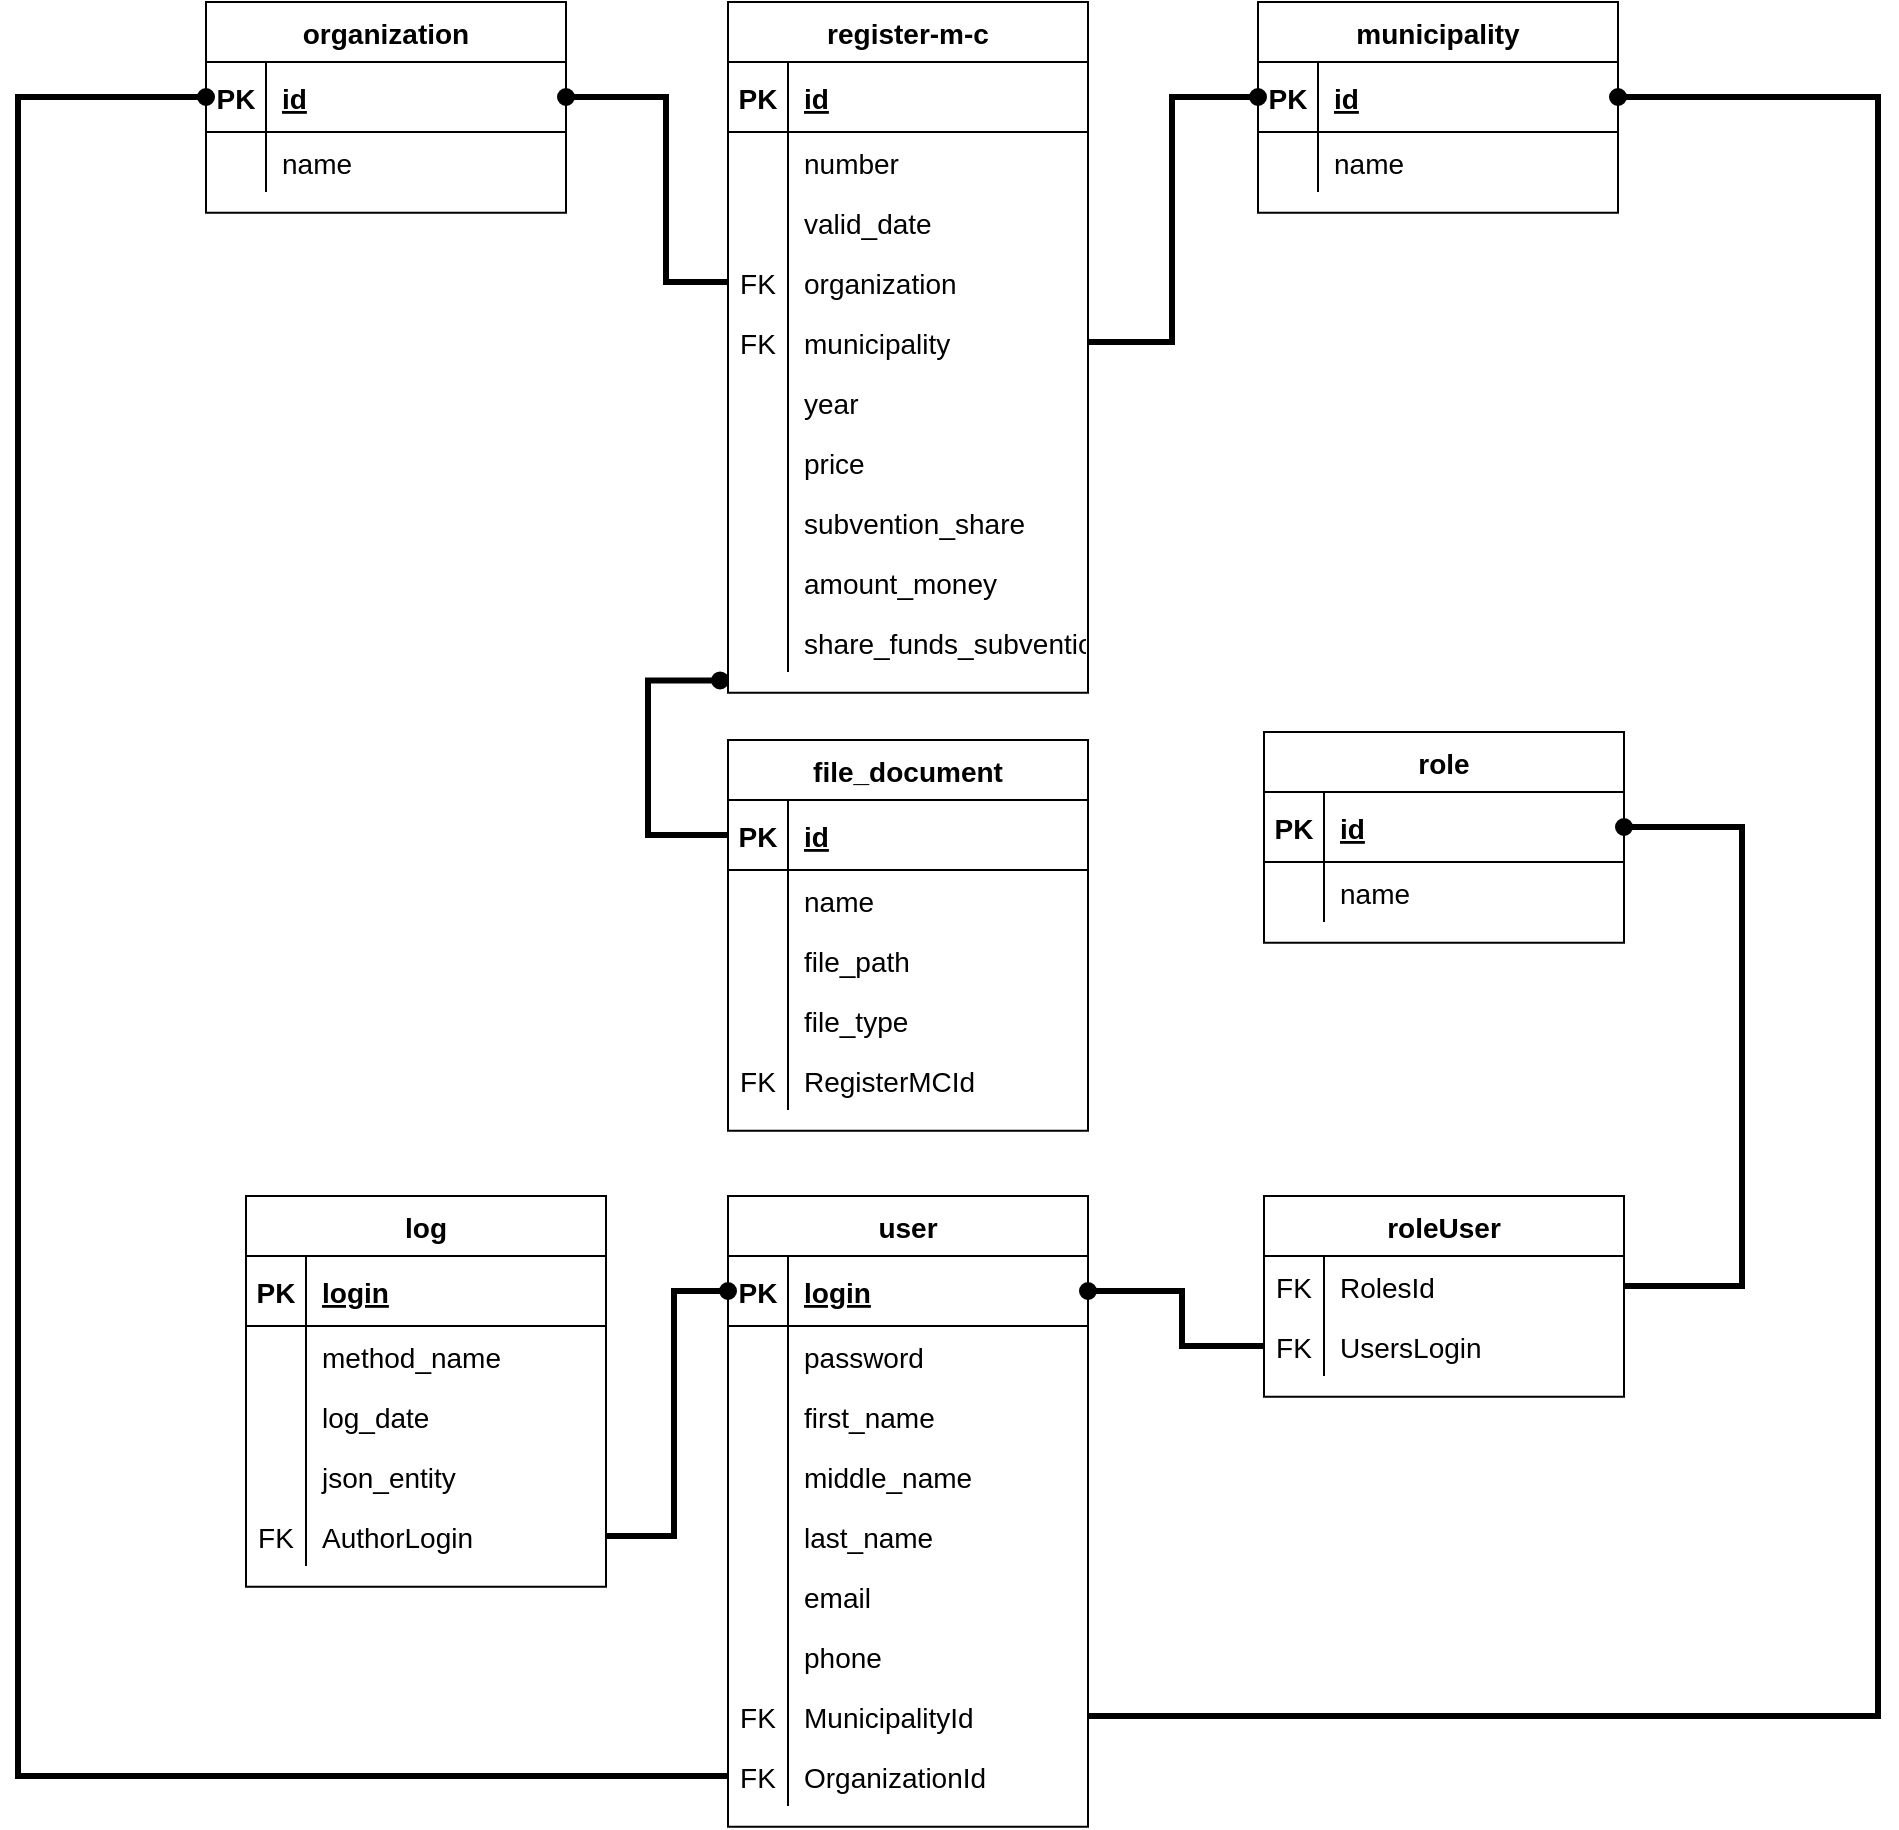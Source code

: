 <mxfile version="20.4.1" type="device"><diagram id="sGzg76JSfFEUMgkyLXiz" name="Страница 1"><mxGraphModel dx="1678" dy="571" grid="0" gridSize="10" guides="1" tooltips="1" connect="1" arrows="1" fold="1" page="0" pageScale="1" pageWidth="827" pageHeight="1169" math="0" shadow="0"><root><mxCell id="0"/><mxCell id="1" parent="0"/><mxCell id="D250lCxzH1C9dzM5JE3L-58" value="register-m-c" style="shape=table;startSize=30;container=1;collapsible=1;childLayout=tableLayout;fixedRows=1;rowLines=0;fontStyle=1;align=center;resizeLast=1;fontSize=14;strokeWidth=1;" vertex="1" parent="1"><mxGeometry x="218" y="75" width="180" height="345.35" as="geometry"/></mxCell><mxCell id="D250lCxzH1C9dzM5JE3L-59" value="" style="shape=partialRectangle;collapsible=0;dropTarget=0;pointerEvents=0;fillColor=none;top=0;left=0;bottom=1;right=0;points=[[0,0.5],[1,0.5]];portConstraint=eastwest;fontSize=14;strokeWidth=1;" vertex="1" parent="D250lCxzH1C9dzM5JE3L-58"><mxGeometry y="30" width="180" height="35" as="geometry"/></mxCell><mxCell id="D250lCxzH1C9dzM5JE3L-60" value="PK" style="shape=partialRectangle;connectable=0;fillColor=none;top=0;left=0;bottom=0;right=0;fontStyle=1;overflow=hidden;fontSize=14;strokeWidth=1;" vertex="1" parent="D250lCxzH1C9dzM5JE3L-59"><mxGeometry width="30" height="35" as="geometry"><mxRectangle width="30" height="35" as="alternateBounds"/></mxGeometry></mxCell><mxCell id="D250lCxzH1C9dzM5JE3L-61" value="id" style="shape=partialRectangle;connectable=0;fillColor=none;top=0;left=0;bottom=0;right=0;align=left;spacingLeft=6;fontStyle=5;overflow=hidden;fontSize=14;strokeWidth=1;" vertex="1" parent="D250lCxzH1C9dzM5JE3L-59"><mxGeometry x="30" width="150" height="35" as="geometry"><mxRectangle width="150" height="35" as="alternateBounds"/></mxGeometry></mxCell><mxCell id="D250lCxzH1C9dzM5JE3L-62" value="" style="shape=partialRectangle;collapsible=0;dropTarget=0;pointerEvents=0;fillColor=none;top=0;left=0;bottom=0;right=0;points=[[0,0.5],[1,0.5]];portConstraint=eastwest;fontSize=14;strokeWidth=1;" vertex="1" parent="D250lCxzH1C9dzM5JE3L-58"><mxGeometry y="65" width="180" height="30" as="geometry"/></mxCell><mxCell id="D250lCxzH1C9dzM5JE3L-63" value="" style="shape=partialRectangle;connectable=0;fillColor=none;top=0;left=0;bottom=0;right=0;editable=1;overflow=hidden;fontSize=14;strokeWidth=1;" vertex="1" parent="D250lCxzH1C9dzM5JE3L-62"><mxGeometry width="30" height="30" as="geometry"><mxRectangle width="30" height="30" as="alternateBounds"/></mxGeometry></mxCell><mxCell id="D250lCxzH1C9dzM5JE3L-64" value="number" style="shape=partialRectangle;connectable=0;fillColor=none;top=0;left=0;bottom=0;right=0;align=left;spacingLeft=6;overflow=hidden;fontSize=14;strokeWidth=1;" vertex="1" parent="D250lCxzH1C9dzM5JE3L-62"><mxGeometry x="30" width="150" height="30" as="geometry"><mxRectangle width="150" height="30" as="alternateBounds"/></mxGeometry></mxCell><mxCell id="D250lCxzH1C9dzM5JE3L-65" value="" style="shape=partialRectangle;collapsible=0;dropTarget=0;pointerEvents=0;fillColor=none;top=0;left=0;bottom=0;right=0;points=[[0,0.5],[1,0.5]];portConstraint=eastwest;fontSize=14;strokeWidth=1;" vertex="1" parent="D250lCxzH1C9dzM5JE3L-58"><mxGeometry y="95" width="180" height="30" as="geometry"/></mxCell><mxCell id="D250lCxzH1C9dzM5JE3L-66" value="" style="shape=partialRectangle;connectable=0;fillColor=none;top=0;left=0;bottom=0;right=0;editable=1;overflow=hidden;fontSize=14;strokeWidth=1;" vertex="1" parent="D250lCxzH1C9dzM5JE3L-65"><mxGeometry width="30" height="30" as="geometry"><mxRectangle width="30" height="30" as="alternateBounds"/></mxGeometry></mxCell><mxCell id="D250lCxzH1C9dzM5JE3L-67" value="valid_date" style="shape=partialRectangle;connectable=0;fillColor=none;top=0;left=0;bottom=0;right=0;align=left;spacingLeft=6;overflow=hidden;fontSize=14;strokeWidth=1;" vertex="1" parent="D250lCxzH1C9dzM5JE3L-65"><mxGeometry x="30" width="150" height="30" as="geometry"><mxRectangle width="150" height="30" as="alternateBounds"/></mxGeometry></mxCell><mxCell id="D250lCxzH1C9dzM5JE3L-68" value="" style="shape=partialRectangle;collapsible=0;dropTarget=0;pointerEvents=0;fillColor=none;top=0;left=0;bottom=0;right=0;points=[[0,0.5],[1,0.5]];portConstraint=eastwest;fontSize=14;strokeWidth=1;" vertex="1" parent="D250lCxzH1C9dzM5JE3L-58"><mxGeometry y="125" width="180" height="30" as="geometry"/></mxCell><mxCell id="D250lCxzH1C9dzM5JE3L-69" value="FK" style="shape=partialRectangle;connectable=0;fillColor=none;top=0;left=0;bottom=0;right=0;editable=1;overflow=hidden;fontSize=14;strokeWidth=1;" vertex="1" parent="D250lCxzH1C9dzM5JE3L-68"><mxGeometry width="30" height="30" as="geometry"><mxRectangle width="30" height="30" as="alternateBounds"/></mxGeometry></mxCell><mxCell id="D250lCxzH1C9dzM5JE3L-70" value="organization" style="shape=partialRectangle;connectable=0;fillColor=none;top=0;left=0;bottom=0;right=0;align=left;spacingLeft=6;overflow=hidden;fontSize=14;strokeWidth=1;" vertex="1" parent="D250lCxzH1C9dzM5JE3L-68"><mxGeometry x="30" width="150" height="30" as="geometry"><mxRectangle width="150" height="30" as="alternateBounds"/></mxGeometry></mxCell><mxCell id="D250lCxzH1C9dzM5JE3L-89" value="" style="shape=tableRow;horizontal=0;startSize=0;swimlaneHead=0;swimlaneBody=0;fillColor=none;collapsible=0;dropTarget=0;points=[[0,0.5],[1,0.5]];portConstraint=eastwest;top=0;left=0;right=0;bottom=0;fontSize=14;" vertex="1" parent="D250lCxzH1C9dzM5JE3L-58"><mxGeometry y="155" width="180" height="30" as="geometry"/></mxCell><mxCell id="D250lCxzH1C9dzM5JE3L-90" value="FK" style="shape=partialRectangle;connectable=0;fillColor=none;top=0;left=0;bottom=0;right=0;fontStyle=0;overflow=hidden;fontSize=14;" vertex="1" parent="D250lCxzH1C9dzM5JE3L-89"><mxGeometry width="30" height="30" as="geometry"><mxRectangle width="30" height="30" as="alternateBounds"/></mxGeometry></mxCell><mxCell id="D250lCxzH1C9dzM5JE3L-91" value="municipality" style="shape=partialRectangle;connectable=0;fillColor=none;top=0;left=0;bottom=0;right=0;align=left;spacingLeft=6;fontStyle=0;overflow=hidden;fontSize=14;" vertex="1" parent="D250lCxzH1C9dzM5JE3L-89"><mxGeometry x="30" width="150" height="30" as="geometry"><mxRectangle width="150" height="30" as="alternateBounds"/></mxGeometry></mxCell><mxCell id="D250lCxzH1C9dzM5JE3L-86" value="" style="shape=tableRow;horizontal=0;startSize=0;swimlaneHead=0;swimlaneBody=0;fillColor=none;collapsible=0;dropTarget=0;points=[[0,0.5],[1,0.5]];portConstraint=eastwest;top=0;left=0;right=0;bottom=0;fontSize=14;" vertex="1" parent="D250lCxzH1C9dzM5JE3L-58"><mxGeometry y="185" width="180" height="30" as="geometry"/></mxCell><mxCell id="D250lCxzH1C9dzM5JE3L-87" value="" style="shape=partialRectangle;connectable=0;fillColor=none;top=0;left=0;bottom=0;right=0;editable=1;overflow=hidden;fontSize=14;" vertex="1" parent="D250lCxzH1C9dzM5JE3L-86"><mxGeometry width="30" height="30" as="geometry"><mxRectangle width="30" height="30" as="alternateBounds"/></mxGeometry></mxCell><mxCell id="D250lCxzH1C9dzM5JE3L-88" value="year" style="shape=partialRectangle;connectable=0;fillColor=none;top=0;left=0;bottom=0;right=0;align=left;spacingLeft=6;overflow=hidden;fontSize=14;" vertex="1" parent="D250lCxzH1C9dzM5JE3L-86"><mxGeometry x="30" width="150" height="30" as="geometry"><mxRectangle width="150" height="30" as="alternateBounds"/></mxGeometry></mxCell><mxCell id="D250lCxzH1C9dzM5JE3L-92" value="" style="shape=tableRow;horizontal=0;startSize=0;swimlaneHead=0;swimlaneBody=0;fillColor=none;collapsible=0;dropTarget=0;points=[[0,0.5],[1,0.5]];portConstraint=eastwest;top=0;left=0;right=0;bottom=0;fontSize=14;" vertex="1" parent="D250lCxzH1C9dzM5JE3L-58"><mxGeometry y="215" width="180" height="30" as="geometry"/></mxCell><mxCell id="D250lCxzH1C9dzM5JE3L-93" value="" style="shape=partialRectangle;connectable=0;fillColor=none;top=0;left=0;bottom=0;right=0;editable=1;overflow=hidden;fontSize=14;" vertex="1" parent="D250lCxzH1C9dzM5JE3L-92"><mxGeometry width="30" height="30" as="geometry"><mxRectangle width="30" height="30" as="alternateBounds"/></mxGeometry></mxCell><mxCell id="D250lCxzH1C9dzM5JE3L-94" value="price" style="shape=partialRectangle;connectable=0;fillColor=none;top=0;left=0;bottom=0;right=0;align=left;spacingLeft=6;overflow=hidden;fontSize=14;" vertex="1" parent="D250lCxzH1C9dzM5JE3L-92"><mxGeometry x="30" width="150" height="30" as="geometry"><mxRectangle width="150" height="30" as="alternateBounds"/></mxGeometry></mxCell><mxCell id="D250lCxzH1C9dzM5JE3L-96" value="" style="shape=tableRow;horizontal=0;startSize=0;swimlaneHead=0;swimlaneBody=0;fillColor=none;collapsible=0;dropTarget=0;points=[[0,0.5],[1,0.5]];portConstraint=eastwest;top=0;left=0;right=0;bottom=0;fontSize=14;" vertex="1" parent="D250lCxzH1C9dzM5JE3L-58"><mxGeometry y="245" width="180" height="30" as="geometry"/></mxCell><mxCell id="D250lCxzH1C9dzM5JE3L-97" value="" style="shape=partialRectangle;connectable=0;fillColor=none;top=0;left=0;bottom=0;right=0;editable=1;overflow=hidden;fontSize=14;" vertex="1" parent="D250lCxzH1C9dzM5JE3L-96"><mxGeometry width="30" height="30" as="geometry"><mxRectangle width="30" height="30" as="alternateBounds"/></mxGeometry></mxCell><mxCell id="D250lCxzH1C9dzM5JE3L-98" value="subvention_share" style="shape=partialRectangle;connectable=0;fillColor=none;top=0;left=0;bottom=0;right=0;align=left;spacingLeft=6;overflow=hidden;fontSize=14;" vertex="1" parent="D250lCxzH1C9dzM5JE3L-96"><mxGeometry x="30" width="150" height="30" as="geometry"><mxRectangle width="150" height="30" as="alternateBounds"/></mxGeometry></mxCell><mxCell id="D250lCxzH1C9dzM5JE3L-99" value="" style="shape=tableRow;horizontal=0;startSize=0;swimlaneHead=0;swimlaneBody=0;fillColor=none;collapsible=0;dropTarget=0;points=[[0,0.5],[1,0.5]];portConstraint=eastwest;top=0;left=0;right=0;bottom=0;fontSize=14;" vertex="1" parent="D250lCxzH1C9dzM5JE3L-58"><mxGeometry y="275" width="180" height="30" as="geometry"/></mxCell><mxCell id="D250lCxzH1C9dzM5JE3L-100" value="" style="shape=partialRectangle;connectable=0;fillColor=none;top=0;left=0;bottom=0;right=0;editable=1;overflow=hidden;fontSize=14;" vertex="1" parent="D250lCxzH1C9dzM5JE3L-99"><mxGeometry width="30" height="30" as="geometry"><mxRectangle width="30" height="30" as="alternateBounds"/></mxGeometry></mxCell><mxCell id="D250lCxzH1C9dzM5JE3L-101" value="amount_money" style="shape=partialRectangle;connectable=0;fillColor=none;top=0;left=0;bottom=0;right=0;align=left;spacingLeft=6;overflow=hidden;fontSize=14;" vertex="1" parent="D250lCxzH1C9dzM5JE3L-99"><mxGeometry x="30" width="150" height="30" as="geometry"><mxRectangle width="150" height="30" as="alternateBounds"/></mxGeometry></mxCell><mxCell id="D250lCxzH1C9dzM5JE3L-102" value="" style="shape=tableRow;horizontal=0;startSize=0;swimlaneHead=0;swimlaneBody=0;fillColor=none;collapsible=0;dropTarget=0;points=[[0,0.5],[1,0.5]];portConstraint=eastwest;top=0;left=0;right=0;bottom=0;fontSize=14;" vertex="1" parent="D250lCxzH1C9dzM5JE3L-58"><mxGeometry y="305" width="180" height="30" as="geometry"/></mxCell><mxCell id="D250lCxzH1C9dzM5JE3L-103" value="" style="shape=partialRectangle;connectable=0;fillColor=none;top=0;left=0;bottom=0;right=0;editable=1;overflow=hidden;fontSize=14;" vertex="1" parent="D250lCxzH1C9dzM5JE3L-102"><mxGeometry width="30" height="30" as="geometry"><mxRectangle width="30" height="30" as="alternateBounds"/></mxGeometry></mxCell><mxCell id="D250lCxzH1C9dzM5JE3L-104" value="share_funds_subvention" style="shape=partialRectangle;connectable=0;fillColor=none;top=0;left=0;bottom=0;right=0;align=left;spacingLeft=6;overflow=hidden;fontSize=14;" vertex="1" parent="D250lCxzH1C9dzM5JE3L-102"><mxGeometry x="30" width="150" height="30" as="geometry"><mxRectangle width="150" height="30" as="alternateBounds"/></mxGeometry></mxCell><mxCell id="D250lCxzH1C9dzM5JE3L-105" value="municipality" style="shape=table;startSize=30;container=1;collapsible=1;childLayout=tableLayout;fixedRows=1;rowLines=0;fontStyle=1;align=center;resizeLast=1;fontSize=14;strokeWidth=1;" vertex="1" parent="1"><mxGeometry x="483" y="75" width="180" height="105.35" as="geometry"/></mxCell><mxCell id="D250lCxzH1C9dzM5JE3L-106" value="" style="shape=partialRectangle;collapsible=0;dropTarget=0;pointerEvents=0;fillColor=none;top=0;left=0;bottom=1;right=0;points=[[0,0.5],[1,0.5]];portConstraint=eastwest;fontSize=14;strokeWidth=1;" vertex="1" parent="D250lCxzH1C9dzM5JE3L-105"><mxGeometry y="30" width="180" height="35" as="geometry"/></mxCell><mxCell id="D250lCxzH1C9dzM5JE3L-107" value="PK" style="shape=partialRectangle;connectable=0;fillColor=none;top=0;left=0;bottom=0;right=0;fontStyle=1;overflow=hidden;fontSize=14;strokeWidth=1;" vertex="1" parent="D250lCxzH1C9dzM5JE3L-106"><mxGeometry width="30" height="35" as="geometry"><mxRectangle width="30" height="35" as="alternateBounds"/></mxGeometry></mxCell><mxCell id="D250lCxzH1C9dzM5JE3L-108" value="id" style="shape=partialRectangle;connectable=0;fillColor=none;top=0;left=0;bottom=0;right=0;align=left;spacingLeft=6;fontStyle=5;overflow=hidden;fontSize=14;strokeWidth=1;" vertex="1" parent="D250lCxzH1C9dzM5JE3L-106"><mxGeometry x="30" width="150" height="35" as="geometry"><mxRectangle width="150" height="35" as="alternateBounds"/></mxGeometry></mxCell><mxCell id="D250lCxzH1C9dzM5JE3L-109" value="" style="shape=partialRectangle;collapsible=0;dropTarget=0;pointerEvents=0;fillColor=none;top=0;left=0;bottom=0;right=0;points=[[0,0.5],[1,0.5]];portConstraint=eastwest;fontSize=14;strokeWidth=1;" vertex="1" parent="D250lCxzH1C9dzM5JE3L-105"><mxGeometry y="65" width="180" height="30" as="geometry"/></mxCell><mxCell id="D250lCxzH1C9dzM5JE3L-110" value="" style="shape=partialRectangle;connectable=0;fillColor=none;top=0;left=0;bottom=0;right=0;editable=1;overflow=hidden;fontSize=14;strokeWidth=1;" vertex="1" parent="D250lCxzH1C9dzM5JE3L-109"><mxGeometry width="30" height="30" as="geometry"><mxRectangle width="30" height="30" as="alternateBounds"/></mxGeometry></mxCell><mxCell id="D250lCxzH1C9dzM5JE3L-111" value="name" style="shape=partialRectangle;connectable=0;fillColor=none;top=0;left=0;bottom=0;right=0;align=left;spacingLeft=6;overflow=hidden;fontSize=14;strokeWidth=1;" vertex="1" parent="D250lCxzH1C9dzM5JE3L-109"><mxGeometry x="30" width="150" height="30" as="geometry"><mxRectangle width="150" height="30" as="alternateBounds"/></mxGeometry></mxCell><mxCell id="D250lCxzH1C9dzM5JE3L-136" value="organization" style="shape=table;startSize=30;container=1;collapsible=1;childLayout=tableLayout;fixedRows=1;rowLines=0;fontStyle=1;align=center;resizeLast=1;fontSize=14;strokeWidth=1;" vertex="1" parent="1"><mxGeometry x="-43" y="75" width="180" height="105.35" as="geometry"/></mxCell><mxCell id="D250lCxzH1C9dzM5JE3L-137" value="" style="shape=partialRectangle;collapsible=0;dropTarget=0;pointerEvents=0;fillColor=none;top=0;left=0;bottom=1;right=0;points=[[0,0.5],[1,0.5]];portConstraint=eastwest;fontSize=14;strokeWidth=1;" vertex="1" parent="D250lCxzH1C9dzM5JE3L-136"><mxGeometry y="30" width="180" height="35" as="geometry"/></mxCell><mxCell id="D250lCxzH1C9dzM5JE3L-138" value="PK" style="shape=partialRectangle;connectable=0;fillColor=none;top=0;left=0;bottom=0;right=0;fontStyle=1;overflow=hidden;fontSize=14;strokeWidth=1;" vertex="1" parent="D250lCxzH1C9dzM5JE3L-137"><mxGeometry width="30" height="35" as="geometry"><mxRectangle width="30" height="35" as="alternateBounds"/></mxGeometry></mxCell><mxCell id="D250lCxzH1C9dzM5JE3L-139" value="id" style="shape=partialRectangle;connectable=0;fillColor=none;top=0;left=0;bottom=0;right=0;align=left;spacingLeft=6;fontStyle=5;overflow=hidden;fontSize=14;strokeWidth=1;" vertex="1" parent="D250lCxzH1C9dzM5JE3L-137"><mxGeometry x="30" width="150" height="35" as="geometry"><mxRectangle width="150" height="35" as="alternateBounds"/></mxGeometry></mxCell><mxCell id="D250lCxzH1C9dzM5JE3L-140" value="" style="shape=partialRectangle;collapsible=0;dropTarget=0;pointerEvents=0;fillColor=none;top=0;left=0;bottom=0;right=0;points=[[0,0.5],[1,0.5]];portConstraint=eastwest;fontSize=14;strokeWidth=1;" vertex="1" parent="D250lCxzH1C9dzM5JE3L-136"><mxGeometry y="65" width="180" height="30" as="geometry"/></mxCell><mxCell id="D250lCxzH1C9dzM5JE3L-141" value="" style="shape=partialRectangle;connectable=0;fillColor=none;top=0;left=0;bottom=0;right=0;editable=1;overflow=hidden;fontSize=14;strokeWidth=1;" vertex="1" parent="D250lCxzH1C9dzM5JE3L-140"><mxGeometry width="30" height="30" as="geometry"><mxRectangle width="30" height="30" as="alternateBounds"/></mxGeometry></mxCell><mxCell id="D250lCxzH1C9dzM5JE3L-142" value="name" style="shape=partialRectangle;connectable=0;fillColor=none;top=0;left=0;bottom=0;right=0;align=left;spacingLeft=6;overflow=hidden;fontSize=14;strokeWidth=1;" vertex="1" parent="D250lCxzH1C9dzM5JE3L-140"><mxGeometry x="30" width="150" height="30" as="geometry"><mxRectangle width="150" height="30" as="alternateBounds"/></mxGeometry></mxCell><mxCell id="D250lCxzH1C9dzM5JE3L-143" value="file_document" style="shape=table;startSize=30;container=1;collapsible=1;childLayout=tableLayout;fixedRows=1;rowLines=0;fontStyle=1;align=center;resizeLast=1;fontSize=14;strokeWidth=1;" vertex="1" parent="1"><mxGeometry x="218" y="444" width="180" height="195.35" as="geometry"/></mxCell><mxCell id="D250lCxzH1C9dzM5JE3L-144" value="" style="shape=partialRectangle;collapsible=0;dropTarget=0;pointerEvents=0;fillColor=none;top=0;left=0;bottom=1;right=0;points=[[0,0.5],[1,0.5]];portConstraint=eastwest;fontSize=14;strokeWidth=1;" vertex="1" parent="D250lCxzH1C9dzM5JE3L-143"><mxGeometry y="30" width="180" height="35" as="geometry"/></mxCell><mxCell id="D250lCxzH1C9dzM5JE3L-145" value="PK" style="shape=partialRectangle;connectable=0;fillColor=none;top=0;left=0;bottom=0;right=0;fontStyle=1;overflow=hidden;fontSize=14;strokeWidth=1;" vertex="1" parent="D250lCxzH1C9dzM5JE3L-144"><mxGeometry width="30" height="35" as="geometry"><mxRectangle width="30" height="35" as="alternateBounds"/></mxGeometry></mxCell><mxCell id="D250lCxzH1C9dzM5JE3L-146" value="id" style="shape=partialRectangle;connectable=0;fillColor=none;top=0;left=0;bottom=0;right=0;align=left;spacingLeft=6;fontStyle=5;overflow=hidden;fontSize=14;strokeWidth=1;" vertex="1" parent="D250lCxzH1C9dzM5JE3L-144"><mxGeometry x="30" width="150" height="35" as="geometry"><mxRectangle width="150" height="35" as="alternateBounds"/></mxGeometry></mxCell><mxCell id="D250lCxzH1C9dzM5JE3L-147" value="" style="shape=partialRectangle;collapsible=0;dropTarget=0;pointerEvents=0;fillColor=none;top=0;left=0;bottom=0;right=0;points=[[0,0.5],[1,0.5]];portConstraint=eastwest;fontSize=14;strokeWidth=1;" vertex="1" parent="D250lCxzH1C9dzM5JE3L-143"><mxGeometry y="65" width="180" height="30" as="geometry"/></mxCell><mxCell id="D250lCxzH1C9dzM5JE3L-148" value="" style="shape=partialRectangle;connectable=0;fillColor=none;top=0;left=0;bottom=0;right=0;editable=1;overflow=hidden;fontSize=14;strokeWidth=1;" vertex="1" parent="D250lCxzH1C9dzM5JE3L-147"><mxGeometry width="30" height="30" as="geometry"><mxRectangle width="30" height="30" as="alternateBounds"/></mxGeometry></mxCell><mxCell id="D250lCxzH1C9dzM5JE3L-149" value="name" style="shape=partialRectangle;connectable=0;fillColor=none;top=0;left=0;bottom=0;right=0;align=left;spacingLeft=6;overflow=hidden;fontSize=14;strokeWidth=1;" vertex="1" parent="D250lCxzH1C9dzM5JE3L-147"><mxGeometry x="30" width="150" height="30" as="geometry"><mxRectangle width="150" height="30" as="alternateBounds"/></mxGeometry></mxCell><mxCell id="D250lCxzH1C9dzM5JE3L-150" value="" style="shape=tableRow;horizontal=0;startSize=0;swimlaneHead=0;swimlaneBody=0;fillColor=none;collapsible=0;dropTarget=0;points=[[0,0.5],[1,0.5]];portConstraint=eastwest;top=0;left=0;right=0;bottom=0;fontSize=14;" vertex="1" parent="D250lCxzH1C9dzM5JE3L-143"><mxGeometry y="95" width="180" height="30" as="geometry"/></mxCell><mxCell id="D250lCxzH1C9dzM5JE3L-151" value="" style="shape=partialRectangle;connectable=0;fillColor=none;top=0;left=0;bottom=0;right=0;editable=1;overflow=hidden;fontSize=14;" vertex="1" parent="D250lCxzH1C9dzM5JE3L-150"><mxGeometry width="30" height="30" as="geometry"><mxRectangle width="30" height="30" as="alternateBounds"/></mxGeometry></mxCell><mxCell id="D250lCxzH1C9dzM5JE3L-152" value="file_path" style="shape=partialRectangle;connectable=0;fillColor=none;top=0;left=0;bottom=0;right=0;align=left;spacingLeft=6;overflow=hidden;fontSize=14;" vertex="1" parent="D250lCxzH1C9dzM5JE3L-150"><mxGeometry x="30" width="150" height="30" as="geometry"><mxRectangle width="150" height="30" as="alternateBounds"/></mxGeometry></mxCell><mxCell id="D250lCxzH1C9dzM5JE3L-153" value="" style="shape=tableRow;horizontal=0;startSize=0;swimlaneHead=0;swimlaneBody=0;fillColor=none;collapsible=0;dropTarget=0;points=[[0,0.5],[1,0.5]];portConstraint=eastwest;top=0;left=0;right=0;bottom=0;fontSize=14;" vertex="1" parent="D250lCxzH1C9dzM5JE3L-143"><mxGeometry y="125" width="180" height="30" as="geometry"/></mxCell><mxCell id="D250lCxzH1C9dzM5JE3L-154" value="" style="shape=partialRectangle;connectable=0;fillColor=none;top=0;left=0;bottom=0;right=0;editable=1;overflow=hidden;fontSize=14;" vertex="1" parent="D250lCxzH1C9dzM5JE3L-153"><mxGeometry width="30" height="30" as="geometry"><mxRectangle width="30" height="30" as="alternateBounds"/></mxGeometry></mxCell><mxCell id="D250lCxzH1C9dzM5JE3L-155" value="file_type" style="shape=partialRectangle;connectable=0;fillColor=none;top=0;left=0;bottom=0;right=0;align=left;spacingLeft=6;overflow=hidden;fontSize=14;" vertex="1" parent="D250lCxzH1C9dzM5JE3L-153"><mxGeometry x="30" width="150" height="30" as="geometry"><mxRectangle width="150" height="30" as="alternateBounds"/></mxGeometry></mxCell><mxCell id="D250lCxzH1C9dzM5JE3L-159" value="" style="shape=tableRow;horizontal=0;startSize=0;swimlaneHead=0;swimlaneBody=0;fillColor=none;collapsible=0;dropTarget=0;points=[[0,0.5],[1,0.5]];portConstraint=eastwest;top=0;left=0;right=0;bottom=0;fontSize=14;" vertex="1" parent="D250lCxzH1C9dzM5JE3L-143"><mxGeometry y="155" width="180" height="30" as="geometry"/></mxCell><mxCell id="D250lCxzH1C9dzM5JE3L-160" value="FK" style="shape=partialRectangle;connectable=0;fillColor=none;top=0;left=0;bottom=0;right=0;fontStyle=0;overflow=hidden;fontSize=14;" vertex="1" parent="D250lCxzH1C9dzM5JE3L-159"><mxGeometry width="30" height="30" as="geometry"><mxRectangle width="30" height="30" as="alternateBounds"/></mxGeometry></mxCell><mxCell id="D250lCxzH1C9dzM5JE3L-161" value="RegisterMCId" style="shape=partialRectangle;connectable=0;fillColor=none;top=0;left=0;bottom=0;right=0;align=left;spacingLeft=6;fontStyle=0;overflow=hidden;fontSize=14;" vertex="1" parent="D250lCxzH1C9dzM5JE3L-159"><mxGeometry x="30" width="150" height="30" as="geometry"><mxRectangle width="150" height="30" as="alternateBounds"/></mxGeometry></mxCell><mxCell id="D250lCxzH1C9dzM5JE3L-178" value="user" style="shape=table;startSize=30;container=1;collapsible=1;childLayout=tableLayout;fixedRows=1;rowLines=0;fontStyle=1;align=center;resizeLast=1;fontSize=14;strokeWidth=1;" vertex="1" parent="1"><mxGeometry x="218" y="672" width="180" height="315.35" as="geometry"/></mxCell><mxCell id="D250lCxzH1C9dzM5JE3L-179" value="" style="shape=partialRectangle;collapsible=0;dropTarget=0;pointerEvents=0;fillColor=none;top=0;left=0;bottom=1;right=0;points=[[0,0.5],[1,0.5]];portConstraint=eastwest;fontSize=14;strokeWidth=1;" vertex="1" parent="D250lCxzH1C9dzM5JE3L-178"><mxGeometry y="30" width="180" height="35" as="geometry"/></mxCell><mxCell id="D250lCxzH1C9dzM5JE3L-180" value="PK" style="shape=partialRectangle;connectable=0;fillColor=none;top=0;left=0;bottom=0;right=0;fontStyle=1;overflow=hidden;fontSize=14;strokeWidth=1;" vertex="1" parent="D250lCxzH1C9dzM5JE3L-179"><mxGeometry width="30" height="35" as="geometry"><mxRectangle width="30" height="35" as="alternateBounds"/></mxGeometry></mxCell><mxCell id="D250lCxzH1C9dzM5JE3L-181" value="login" style="shape=partialRectangle;connectable=0;fillColor=none;top=0;left=0;bottom=0;right=0;align=left;spacingLeft=6;fontStyle=5;overflow=hidden;fontSize=14;strokeWidth=1;" vertex="1" parent="D250lCxzH1C9dzM5JE3L-179"><mxGeometry x="30" width="150" height="35" as="geometry"><mxRectangle width="150" height="35" as="alternateBounds"/></mxGeometry></mxCell><mxCell id="D250lCxzH1C9dzM5JE3L-182" value="" style="shape=partialRectangle;collapsible=0;dropTarget=0;pointerEvents=0;fillColor=none;top=0;left=0;bottom=0;right=0;points=[[0,0.5],[1,0.5]];portConstraint=eastwest;fontSize=14;strokeWidth=1;" vertex="1" parent="D250lCxzH1C9dzM5JE3L-178"><mxGeometry y="65" width="180" height="30" as="geometry"/></mxCell><mxCell id="D250lCxzH1C9dzM5JE3L-183" value="" style="shape=partialRectangle;connectable=0;fillColor=none;top=0;left=0;bottom=0;right=0;editable=1;overflow=hidden;fontSize=14;strokeWidth=1;" vertex="1" parent="D250lCxzH1C9dzM5JE3L-182"><mxGeometry width="30" height="30" as="geometry"><mxRectangle width="30" height="30" as="alternateBounds"/></mxGeometry></mxCell><mxCell id="D250lCxzH1C9dzM5JE3L-184" value="password" style="shape=partialRectangle;connectable=0;fillColor=none;top=0;left=0;bottom=0;right=0;align=left;spacingLeft=6;overflow=hidden;fontSize=14;strokeWidth=1;" vertex="1" parent="D250lCxzH1C9dzM5JE3L-182"><mxGeometry x="30" width="150" height="30" as="geometry"><mxRectangle width="150" height="30" as="alternateBounds"/></mxGeometry></mxCell><mxCell id="D250lCxzH1C9dzM5JE3L-185" value="" style="shape=tableRow;horizontal=0;startSize=0;swimlaneHead=0;swimlaneBody=0;fillColor=none;collapsible=0;dropTarget=0;points=[[0,0.5],[1,0.5]];portConstraint=eastwest;top=0;left=0;right=0;bottom=0;fontSize=14;" vertex="1" parent="D250lCxzH1C9dzM5JE3L-178"><mxGeometry y="95" width="180" height="30" as="geometry"/></mxCell><mxCell id="D250lCxzH1C9dzM5JE3L-186" value="" style="shape=partialRectangle;connectable=0;fillColor=none;top=0;left=0;bottom=0;right=0;editable=1;overflow=hidden;fontSize=14;" vertex="1" parent="D250lCxzH1C9dzM5JE3L-185"><mxGeometry width="30" height="30" as="geometry"><mxRectangle width="30" height="30" as="alternateBounds"/></mxGeometry></mxCell><mxCell id="D250lCxzH1C9dzM5JE3L-187" value="first_name" style="shape=partialRectangle;connectable=0;fillColor=none;top=0;left=0;bottom=0;right=0;align=left;spacingLeft=6;overflow=hidden;fontSize=14;" vertex="1" parent="D250lCxzH1C9dzM5JE3L-185"><mxGeometry x="30" width="150" height="30" as="geometry"><mxRectangle width="150" height="30" as="alternateBounds"/></mxGeometry></mxCell><mxCell id="D250lCxzH1C9dzM5JE3L-188" value="" style="shape=tableRow;horizontal=0;startSize=0;swimlaneHead=0;swimlaneBody=0;fillColor=none;collapsible=0;dropTarget=0;points=[[0,0.5],[1,0.5]];portConstraint=eastwest;top=0;left=0;right=0;bottom=0;fontSize=14;" vertex="1" parent="D250lCxzH1C9dzM5JE3L-178"><mxGeometry y="125" width="180" height="30" as="geometry"/></mxCell><mxCell id="D250lCxzH1C9dzM5JE3L-189" value="" style="shape=partialRectangle;connectable=0;fillColor=none;top=0;left=0;bottom=0;right=0;editable=1;overflow=hidden;fontSize=14;" vertex="1" parent="D250lCxzH1C9dzM5JE3L-188"><mxGeometry width="30" height="30" as="geometry"><mxRectangle width="30" height="30" as="alternateBounds"/></mxGeometry></mxCell><mxCell id="D250lCxzH1C9dzM5JE3L-190" value="middle_name" style="shape=partialRectangle;connectable=0;fillColor=none;top=0;left=0;bottom=0;right=0;align=left;spacingLeft=6;overflow=hidden;fontSize=14;" vertex="1" parent="D250lCxzH1C9dzM5JE3L-188"><mxGeometry x="30" width="150" height="30" as="geometry"><mxRectangle width="150" height="30" as="alternateBounds"/></mxGeometry></mxCell><mxCell id="D250lCxzH1C9dzM5JE3L-194" value="" style="shape=tableRow;horizontal=0;startSize=0;swimlaneHead=0;swimlaneBody=0;fillColor=none;collapsible=0;dropTarget=0;points=[[0,0.5],[1,0.5]];portConstraint=eastwest;top=0;left=0;right=0;bottom=0;fontSize=14;" vertex="1" parent="D250lCxzH1C9dzM5JE3L-178"><mxGeometry y="155" width="180" height="30" as="geometry"/></mxCell><mxCell id="D250lCxzH1C9dzM5JE3L-195" value="" style="shape=partialRectangle;connectable=0;fillColor=none;top=0;left=0;bottom=0;right=0;editable=1;overflow=hidden;fontSize=14;" vertex="1" parent="D250lCxzH1C9dzM5JE3L-194"><mxGeometry width="30" height="30" as="geometry"><mxRectangle width="30" height="30" as="alternateBounds"/></mxGeometry></mxCell><mxCell id="D250lCxzH1C9dzM5JE3L-196" value="last_name" style="shape=partialRectangle;connectable=0;fillColor=none;top=0;left=0;bottom=0;right=0;align=left;spacingLeft=6;overflow=hidden;fontSize=14;" vertex="1" parent="D250lCxzH1C9dzM5JE3L-194"><mxGeometry x="30" width="150" height="30" as="geometry"><mxRectangle width="150" height="30" as="alternateBounds"/></mxGeometry></mxCell><mxCell id="D250lCxzH1C9dzM5JE3L-197" value="" style="shape=tableRow;horizontal=0;startSize=0;swimlaneHead=0;swimlaneBody=0;fillColor=none;collapsible=0;dropTarget=0;points=[[0,0.5],[1,0.5]];portConstraint=eastwest;top=0;left=0;right=0;bottom=0;fontSize=14;" vertex="1" parent="D250lCxzH1C9dzM5JE3L-178"><mxGeometry y="185" width="180" height="30" as="geometry"/></mxCell><mxCell id="D250lCxzH1C9dzM5JE3L-198" value="" style="shape=partialRectangle;connectable=0;fillColor=none;top=0;left=0;bottom=0;right=0;editable=1;overflow=hidden;fontSize=14;" vertex="1" parent="D250lCxzH1C9dzM5JE3L-197"><mxGeometry width="30" height="30" as="geometry"><mxRectangle width="30" height="30" as="alternateBounds"/></mxGeometry></mxCell><mxCell id="D250lCxzH1C9dzM5JE3L-199" value="email" style="shape=partialRectangle;connectable=0;fillColor=none;top=0;left=0;bottom=0;right=0;align=left;spacingLeft=6;overflow=hidden;fontSize=14;" vertex="1" parent="D250lCxzH1C9dzM5JE3L-197"><mxGeometry x="30" width="150" height="30" as="geometry"><mxRectangle width="150" height="30" as="alternateBounds"/></mxGeometry></mxCell><mxCell id="D250lCxzH1C9dzM5JE3L-200" value="" style="shape=tableRow;horizontal=0;startSize=0;swimlaneHead=0;swimlaneBody=0;fillColor=none;collapsible=0;dropTarget=0;points=[[0,0.5],[1,0.5]];portConstraint=eastwest;top=0;left=0;right=0;bottom=0;fontSize=14;" vertex="1" parent="D250lCxzH1C9dzM5JE3L-178"><mxGeometry y="215" width="180" height="30" as="geometry"/></mxCell><mxCell id="D250lCxzH1C9dzM5JE3L-201" value="" style="shape=partialRectangle;connectable=0;fillColor=none;top=0;left=0;bottom=0;right=0;editable=1;overflow=hidden;fontSize=14;" vertex="1" parent="D250lCxzH1C9dzM5JE3L-200"><mxGeometry width="30" height="30" as="geometry"><mxRectangle width="30" height="30" as="alternateBounds"/></mxGeometry></mxCell><mxCell id="D250lCxzH1C9dzM5JE3L-202" value="phone" style="shape=partialRectangle;connectable=0;fillColor=none;top=0;left=0;bottom=0;right=0;align=left;spacingLeft=6;overflow=hidden;fontSize=14;" vertex="1" parent="D250lCxzH1C9dzM5JE3L-200"><mxGeometry x="30" width="150" height="30" as="geometry"><mxRectangle width="150" height="30" as="alternateBounds"/></mxGeometry></mxCell><mxCell id="D250lCxzH1C9dzM5JE3L-191" value="" style="shape=tableRow;horizontal=0;startSize=0;swimlaneHead=0;swimlaneBody=0;fillColor=none;collapsible=0;dropTarget=0;points=[[0,0.5],[1,0.5]];portConstraint=eastwest;top=0;left=0;right=0;bottom=0;fontSize=14;" vertex="1" parent="D250lCxzH1C9dzM5JE3L-178"><mxGeometry y="245" width="180" height="30" as="geometry"/></mxCell><mxCell id="D250lCxzH1C9dzM5JE3L-192" value="FK" style="shape=partialRectangle;connectable=0;fillColor=none;top=0;left=0;bottom=0;right=0;fontStyle=0;overflow=hidden;fontSize=14;" vertex="1" parent="D250lCxzH1C9dzM5JE3L-191"><mxGeometry width="30" height="30" as="geometry"><mxRectangle width="30" height="30" as="alternateBounds"/></mxGeometry></mxCell><mxCell id="D250lCxzH1C9dzM5JE3L-193" value="MunicipalityId" style="shape=partialRectangle;connectable=0;fillColor=none;top=0;left=0;bottom=0;right=0;align=left;spacingLeft=6;fontStyle=0;overflow=hidden;fontSize=14;" vertex="1" parent="D250lCxzH1C9dzM5JE3L-191"><mxGeometry x="30" width="150" height="30" as="geometry"><mxRectangle width="150" height="30" as="alternateBounds"/></mxGeometry></mxCell><mxCell id="D250lCxzH1C9dzM5JE3L-203" value="" style="shape=tableRow;horizontal=0;startSize=0;swimlaneHead=0;swimlaneBody=0;fillColor=none;collapsible=0;dropTarget=0;points=[[0,0.5],[1,0.5]];portConstraint=eastwest;top=0;left=0;right=0;bottom=0;fontSize=14;" vertex="1" parent="D250lCxzH1C9dzM5JE3L-178"><mxGeometry y="275" width="180" height="30" as="geometry"/></mxCell><mxCell id="D250lCxzH1C9dzM5JE3L-204" value="FK" style="shape=partialRectangle;connectable=0;fillColor=none;top=0;left=0;bottom=0;right=0;fontStyle=0;overflow=hidden;fontSize=14;" vertex="1" parent="D250lCxzH1C9dzM5JE3L-203"><mxGeometry width="30" height="30" as="geometry"><mxRectangle width="30" height="30" as="alternateBounds"/></mxGeometry></mxCell><mxCell id="D250lCxzH1C9dzM5JE3L-205" value="OrganizationId" style="shape=partialRectangle;connectable=0;fillColor=none;top=0;left=0;bottom=0;right=0;align=left;spacingLeft=6;fontStyle=0;overflow=hidden;fontSize=14;" vertex="1" parent="D250lCxzH1C9dzM5JE3L-203"><mxGeometry x="30" width="150" height="30" as="geometry"><mxRectangle width="150" height="30" as="alternateBounds"/></mxGeometry></mxCell><mxCell id="D250lCxzH1C9dzM5JE3L-206" value="roleUser" style="shape=table;startSize=30;container=1;collapsible=1;childLayout=tableLayout;fixedRows=1;rowLines=0;fontStyle=1;align=center;resizeLast=1;fontSize=14;strokeWidth=1;" vertex="1" parent="1"><mxGeometry x="486" y="672" width="180" height="100.35" as="geometry"/></mxCell><mxCell id="D250lCxzH1C9dzM5JE3L-216" value="" style="shape=tableRow;horizontal=0;startSize=0;swimlaneHead=0;swimlaneBody=0;fillColor=none;collapsible=0;dropTarget=0;points=[[0,0.5],[1,0.5]];portConstraint=eastwest;top=0;left=0;right=0;bottom=0;fontSize=14;" vertex="1" parent="D250lCxzH1C9dzM5JE3L-206"><mxGeometry y="30" width="180" height="30" as="geometry"/></mxCell><mxCell id="D250lCxzH1C9dzM5JE3L-217" value="FK" style="shape=partialRectangle;connectable=0;fillColor=none;top=0;left=0;bottom=0;right=0;fontStyle=0;overflow=hidden;fontSize=14;" vertex="1" parent="D250lCxzH1C9dzM5JE3L-216"><mxGeometry width="30" height="30" as="geometry"><mxRectangle width="30" height="30" as="alternateBounds"/></mxGeometry></mxCell><mxCell id="D250lCxzH1C9dzM5JE3L-218" value="RolesId" style="shape=partialRectangle;connectable=0;fillColor=none;top=0;left=0;bottom=0;right=0;align=left;spacingLeft=6;fontStyle=0;overflow=hidden;fontSize=14;" vertex="1" parent="D250lCxzH1C9dzM5JE3L-216"><mxGeometry x="30" width="150" height="30" as="geometry"><mxRectangle width="150" height="30" as="alternateBounds"/></mxGeometry></mxCell><mxCell id="D250lCxzH1C9dzM5JE3L-213" value="" style="shape=tableRow;horizontal=0;startSize=0;swimlaneHead=0;swimlaneBody=0;fillColor=none;collapsible=0;dropTarget=0;points=[[0,0.5],[1,0.5]];portConstraint=eastwest;top=0;left=0;right=0;bottom=0;fontSize=14;" vertex="1" parent="D250lCxzH1C9dzM5JE3L-206"><mxGeometry y="60" width="180" height="30" as="geometry"/></mxCell><mxCell id="D250lCxzH1C9dzM5JE3L-214" value="FK" style="shape=partialRectangle;connectable=0;fillColor=none;top=0;left=0;bottom=0;right=0;fontStyle=0;overflow=hidden;fontSize=14;" vertex="1" parent="D250lCxzH1C9dzM5JE3L-213"><mxGeometry width="30" height="30" as="geometry"><mxRectangle width="30" height="30" as="alternateBounds"/></mxGeometry></mxCell><mxCell id="D250lCxzH1C9dzM5JE3L-215" value="UsersLogin" style="shape=partialRectangle;connectable=0;fillColor=none;top=0;left=0;bottom=0;right=0;align=left;spacingLeft=6;fontStyle=0;overflow=hidden;fontSize=14;" vertex="1" parent="D250lCxzH1C9dzM5JE3L-213"><mxGeometry x="30" width="150" height="30" as="geometry"><mxRectangle width="150" height="30" as="alternateBounds"/></mxGeometry></mxCell><mxCell id="D250lCxzH1C9dzM5JE3L-232" value="role" style="shape=table;startSize=30;container=1;collapsible=1;childLayout=tableLayout;fixedRows=1;rowLines=0;fontStyle=1;align=center;resizeLast=1;fontSize=14;strokeWidth=1;" vertex="1" parent="1"><mxGeometry x="486" y="440" width="180" height="105.35" as="geometry"/></mxCell><mxCell id="D250lCxzH1C9dzM5JE3L-233" value="" style="shape=partialRectangle;collapsible=0;dropTarget=0;pointerEvents=0;fillColor=none;top=0;left=0;bottom=1;right=0;points=[[0,0.5],[1,0.5]];portConstraint=eastwest;fontSize=14;strokeWidth=1;" vertex="1" parent="D250lCxzH1C9dzM5JE3L-232"><mxGeometry y="30" width="180" height="35" as="geometry"/></mxCell><mxCell id="D250lCxzH1C9dzM5JE3L-234" value="PK" style="shape=partialRectangle;connectable=0;fillColor=none;top=0;left=0;bottom=0;right=0;fontStyle=1;overflow=hidden;fontSize=14;strokeWidth=1;" vertex="1" parent="D250lCxzH1C9dzM5JE3L-233"><mxGeometry width="30" height="35" as="geometry"><mxRectangle width="30" height="35" as="alternateBounds"/></mxGeometry></mxCell><mxCell id="D250lCxzH1C9dzM5JE3L-235" value="id" style="shape=partialRectangle;connectable=0;fillColor=none;top=0;left=0;bottom=0;right=0;align=left;spacingLeft=6;fontStyle=5;overflow=hidden;fontSize=14;strokeWidth=1;" vertex="1" parent="D250lCxzH1C9dzM5JE3L-233"><mxGeometry x="30" width="150" height="35" as="geometry"><mxRectangle width="150" height="35" as="alternateBounds"/></mxGeometry></mxCell><mxCell id="D250lCxzH1C9dzM5JE3L-236" value="" style="shape=partialRectangle;collapsible=0;dropTarget=0;pointerEvents=0;fillColor=none;top=0;left=0;bottom=0;right=0;points=[[0,0.5],[1,0.5]];portConstraint=eastwest;fontSize=14;strokeWidth=1;" vertex="1" parent="D250lCxzH1C9dzM5JE3L-232"><mxGeometry y="65" width="180" height="30" as="geometry"/></mxCell><mxCell id="D250lCxzH1C9dzM5JE3L-237" value="" style="shape=partialRectangle;connectable=0;fillColor=none;top=0;left=0;bottom=0;right=0;editable=1;overflow=hidden;fontSize=14;strokeWidth=1;" vertex="1" parent="D250lCxzH1C9dzM5JE3L-236"><mxGeometry width="30" height="30" as="geometry"><mxRectangle width="30" height="30" as="alternateBounds"/></mxGeometry></mxCell><mxCell id="D250lCxzH1C9dzM5JE3L-238" value="name" style="shape=partialRectangle;connectable=0;fillColor=none;top=0;left=0;bottom=0;right=0;align=left;spacingLeft=6;overflow=hidden;fontSize=14;strokeWidth=1;" vertex="1" parent="D250lCxzH1C9dzM5JE3L-236"><mxGeometry x="30" width="150" height="30" as="geometry"><mxRectangle width="150" height="30" as="alternateBounds"/></mxGeometry></mxCell><mxCell id="D250lCxzH1C9dzM5JE3L-248" value="log" style="shape=table;startSize=30;container=1;collapsible=1;childLayout=tableLayout;fixedRows=1;rowLines=0;fontStyle=1;align=center;resizeLast=1;fontSize=14;strokeWidth=1;" vertex="1" parent="1"><mxGeometry x="-23" y="672" width="180" height="195.35" as="geometry"/></mxCell><mxCell id="D250lCxzH1C9dzM5JE3L-249" value="" style="shape=partialRectangle;collapsible=0;dropTarget=0;pointerEvents=0;fillColor=none;top=0;left=0;bottom=1;right=0;points=[[0,0.5],[1,0.5]];portConstraint=eastwest;fontSize=14;strokeWidth=1;" vertex="1" parent="D250lCxzH1C9dzM5JE3L-248"><mxGeometry y="30" width="180" height="35" as="geometry"/></mxCell><mxCell id="D250lCxzH1C9dzM5JE3L-250" value="PK" style="shape=partialRectangle;connectable=0;fillColor=none;top=0;left=0;bottom=0;right=0;fontStyle=1;overflow=hidden;fontSize=14;strokeWidth=1;" vertex="1" parent="D250lCxzH1C9dzM5JE3L-249"><mxGeometry width="30" height="35" as="geometry"><mxRectangle width="30" height="35" as="alternateBounds"/></mxGeometry></mxCell><mxCell id="D250lCxzH1C9dzM5JE3L-251" value="login" style="shape=partialRectangle;connectable=0;fillColor=none;top=0;left=0;bottom=0;right=0;align=left;spacingLeft=6;fontStyle=5;overflow=hidden;fontSize=14;strokeWidth=1;" vertex="1" parent="D250lCxzH1C9dzM5JE3L-249"><mxGeometry x="30" width="150" height="35" as="geometry"><mxRectangle width="150" height="35" as="alternateBounds"/></mxGeometry></mxCell><mxCell id="D250lCxzH1C9dzM5JE3L-252" value="" style="shape=partialRectangle;collapsible=0;dropTarget=0;pointerEvents=0;fillColor=none;top=0;left=0;bottom=0;right=0;points=[[0,0.5],[1,0.5]];portConstraint=eastwest;fontSize=14;strokeWidth=1;" vertex="1" parent="D250lCxzH1C9dzM5JE3L-248"><mxGeometry y="65" width="180" height="30" as="geometry"/></mxCell><mxCell id="D250lCxzH1C9dzM5JE3L-253" value="" style="shape=partialRectangle;connectable=0;fillColor=none;top=0;left=0;bottom=0;right=0;editable=1;overflow=hidden;fontSize=14;strokeWidth=1;" vertex="1" parent="D250lCxzH1C9dzM5JE3L-252"><mxGeometry width="30" height="30" as="geometry"><mxRectangle width="30" height="30" as="alternateBounds"/></mxGeometry></mxCell><mxCell id="D250lCxzH1C9dzM5JE3L-254" value="method_name" style="shape=partialRectangle;connectable=0;fillColor=none;top=0;left=0;bottom=0;right=0;align=left;spacingLeft=6;overflow=hidden;fontSize=14;strokeWidth=1;" vertex="1" parent="D250lCxzH1C9dzM5JE3L-252"><mxGeometry x="30" width="150" height="30" as="geometry"><mxRectangle width="150" height="30" as="alternateBounds"/></mxGeometry></mxCell><mxCell id="D250lCxzH1C9dzM5JE3L-255" value="" style="shape=tableRow;horizontal=0;startSize=0;swimlaneHead=0;swimlaneBody=0;fillColor=none;collapsible=0;dropTarget=0;points=[[0,0.5],[1,0.5]];portConstraint=eastwest;top=0;left=0;right=0;bottom=0;fontSize=14;" vertex="1" parent="D250lCxzH1C9dzM5JE3L-248"><mxGeometry y="95" width="180" height="30" as="geometry"/></mxCell><mxCell id="D250lCxzH1C9dzM5JE3L-256" value="" style="shape=partialRectangle;connectable=0;fillColor=none;top=0;left=0;bottom=0;right=0;editable=1;overflow=hidden;fontSize=14;" vertex="1" parent="D250lCxzH1C9dzM5JE3L-255"><mxGeometry width="30" height="30" as="geometry"><mxRectangle width="30" height="30" as="alternateBounds"/></mxGeometry></mxCell><mxCell id="D250lCxzH1C9dzM5JE3L-257" value="log_date" style="shape=partialRectangle;connectable=0;fillColor=none;top=0;left=0;bottom=0;right=0;align=left;spacingLeft=6;overflow=hidden;fontSize=14;" vertex="1" parent="D250lCxzH1C9dzM5JE3L-255"><mxGeometry x="30" width="150" height="30" as="geometry"><mxRectangle width="150" height="30" as="alternateBounds"/></mxGeometry></mxCell><mxCell id="D250lCxzH1C9dzM5JE3L-261" value="" style="shape=tableRow;horizontal=0;startSize=0;swimlaneHead=0;swimlaneBody=0;fillColor=none;collapsible=0;dropTarget=0;points=[[0,0.5],[1,0.5]];portConstraint=eastwest;top=0;left=0;right=0;bottom=0;fontSize=14;" vertex="1" parent="D250lCxzH1C9dzM5JE3L-248"><mxGeometry y="125" width="180" height="30" as="geometry"/></mxCell><mxCell id="D250lCxzH1C9dzM5JE3L-262" value="" style="shape=partialRectangle;connectable=0;fillColor=none;top=0;left=0;bottom=0;right=0;editable=1;overflow=hidden;fontSize=14;" vertex="1" parent="D250lCxzH1C9dzM5JE3L-261"><mxGeometry width="30" height="30" as="geometry"><mxRectangle width="30" height="30" as="alternateBounds"/></mxGeometry></mxCell><mxCell id="D250lCxzH1C9dzM5JE3L-263" value="json_entity" style="shape=partialRectangle;connectable=0;fillColor=none;top=0;left=0;bottom=0;right=0;align=left;spacingLeft=6;overflow=hidden;fontSize=14;" vertex="1" parent="D250lCxzH1C9dzM5JE3L-261"><mxGeometry x="30" width="150" height="30" as="geometry"><mxRectangle width="150" height="30" as="alternateBounds"/></mxGeometry></mxCell><mxCell id="D250lCxzH1C9dzM5JE3L-270" value="" style="shape=tableRow;horizontal=0;startSize=0;swimlaneHead=0;swimlaneBody=0;fillColor=none;collapsible=0;dropTarget=0;points=[[0,0.5],[1,0.5]];portConstraint=eastwest;top=0;left=0;right=0;bottom=0;fontSize=14;" vertex="1" parent="D250lCxzH1C9dzM5JE3L-248"><mxGeometry y="155" width="180" height="30" as="geometry"/></mxCell><mxCell id="D250lCxzH1C9dzM5JE3L-271" value="FK" style="shape=partialRectangle;connectable=0;fillColor=none;top=0;left=0;bottom=0;right=0;fontStyle=0;overflow=hidden;fontSize=14;" vertex="1" parent="D250lCxzH1C9dzM5JE3L-270"><mxGeometry width="30" height="30" as="geometry"><mxRectangle width="30" height="30" as="alternateBounds"/></mxGeometry></mxCell><mxCell id="D250lCxzH1C9dzM5JE3L-272" value="AuthorLogin" style="shape=partialRectangle;connectable=0;fillColor=none;top=0;left=0;bottom=0;right=0;align=left;spacingLeft=6;fontStyle=0;overflow=hidden;fontSize=14;" vertex="1" parent="D250lCxzH1C9dzM5JE3L-270"><mxGeometry x="30" width="150" height="30" as="geometry"><mxRectangle width="150" height="30" as="alternateBounds"/></mxGeometry></mxCell><mxCell id="D250lCxzH1C9dzM5JE3L-276" style="edgeStyle=elbowEdgeStyle;rounded=0;jumpStyle=line;orthogonalLoop=1;jettySize=auto;html=1;entryX=0;entryY=0.5;entryDx=0;entryDy=0;fontSize=14;endArrow=oval;endFill=1;strokeWidth=3;exitX=1;exitY=0.5;exitDx=0;exitDy=0;" edge="1" parent="1" source="D250lCxzH1C9dzM5JE3L-89" target="D250lCxzH1C9dzM5JE3L-106"><mxGeometry relative="1" as="geometry"><mxPoint x="401" y="216" as="sourcePoint"/><mxPoint x="60.42" y="46" as="targetPoint"/><Array as="points"><mxPoint x="440" y="177"/><mxPoint x="573" y="220"/></Array></mxGeometry></mxCell><mxCell id="D250lCxzH1C9dzM5JE3L-277" style="edgeStyle=elbowEdgeStyle;rounded=0;jumpStyle=line;orthogonalLoop=1;jettySize=auto;html=1;entryX=1;entryY=0.5;entryDx=0;entryDy=0;fontSize=14;endArrow=oval;endFill=1;strokeWidth=3;exitX=0;exitY=0.5;exitDx=0;exitDy=0;" edge="1" parent="1" source="D250lCxzH1C9dzM5JE3L-68" target="D250lCxzH1C9dzM5JE3L-137"><mxGeometry relative="1" as="geometry"><mxPoint x="408" y="255" as="sourcePoint"/><mxPoint x="493" y="132.5" as="targetPoint"/><Array as="points"><mxPoint x="187" y="189"/><mxPoint x="583" y="230"/></Array></mxGeometry></mxCell><mxCell id="D250lCxzH1C9dzM5JE3L-278" style="edgeStyle=elbowEdgeStyle;rounded=0;jumpStyle=line;orthogonalLoop=1;jettySize=auto;html=1;entryX=-0.022;entryY=1.14;entryDx=0;entryDy=0;fontSize=14;endArrow=oval;endFill=1;strokeWidth=3;exitX=0;exitY=0.5;exitDx=0;exitDy=0;entryPerimeter=0;" edge="1" parent="1" source="D250lCxzH1C9dzM5JE3L-144" target="D250lCxzH1C9dzM5JE3L-102"><mxGeometry relative="1" as="geometry"><mxPoint x="418" y="265" as="sourcePoint"/><mxPoint x="503" y="142.5" as="targetPoint"/><Array as="points"><mxPoint x="178" y="472"/><mxPoint x="593" y="240"/></Array></mxGeometry></mxCell><mxCell id="D250lCxzH1C9dzM5JE3L-279" style="edgeStyle=elbowEdgeStyle;rounded=0;jumpStyle=line;orthogonalLoop=1;jettySize=auto;html=1;entryX=1;entryY=0.5;entryDx=0;entryDy=0;fontSize=14;endArrow=oval;endFill=1;strokeWidth=3;exitX=1;exitY=0.5;exitDx=0;exitDy=0;" edge="1" parent="1" source="D250lCxzH1C9dzM5JE3L-216" target="D250lCxzH1C9dzM5JE3L-233"><mxGeometry relative="1" as="geometry"><mxPoint x="683" y="680.5" as="sourcePoint"/><mxPoint x="768" y="558" as="targetPoint"/><Array as="points"><mxPoint x="725" y="612.5"/><mxPoint x="858" y="655.5"/></Array></mxGeometry></mxCell><mxCell id="D250lCxzH1C9dzM5JE3L-280" style="edgeStyle=elbowEdgeStyle;rounded=0;jumpStyle=line;orthogonalLoop=1;jettySize=auto;html=1;entryX=1;entryY=0.5;entryDx=0;entryDy=0;fontSize=14;endArrow=oval;endFill=1;strokeWidth=3;exitX=0;exitY=0.5;exitDx=0;exitDy=0;" edge="1" parent="1" source="D250lCxzH1C9dzM5JE3L-213" target="D250lCxzH1C9dzM5JE3L-179"><mxGeometry relative="1" as="geometry"><mxPoint x="524" y="961.5" as="sourcePoint"/><mxPoint x="609" y="839" as="targetPoint"/><Array as="points"><mxPoint x="445" y="726"/><mxPoint x="699" y="936.5"/></Array></mxGeometry></mxCell><mxCell id="D250lCxzH1C9dzM5JE3L-281" style="edgeStyle=elbowEdgeStyle;rounded=0;jumpStyle=line;orthogonalLoop=1;jettySize=auto;html=1;entryX=0;entryY=0.5;entryDx=0;entryDy=0;fontSize=14;endArrow=oval;endFill=1;strokeWidth=3;exitX=1;exitY=0.5;exitDx=0;exitDy=0;" edge="1" parent="1" source="D250lCxzH1C9dzM5JE3L-270" target="D250lCxzH1C9dzM5JE3L-179"><mxGeometry relative="1" as="geometry"><mxPoint x="52" y="629.5" as="sourcePoint"/><mxPoint x="137" y="507" as="targetPoint"/><Array as="points"><mxPoint x="191" y="748"/><mxPoint x="227" y="604.5"/></Array></mxGeometry></mxCell><mxCell id="D250lCxzH1C9dzM5JE3L-282" style="edgeStyle=elbowEdgeStyle;rounded=0;jumpStyle=line;orthogonalLoop=1;jettySize=auto;html=1;entryX=1;entryY=0.5;entryDx=0;entryDy=0;fontSize=14;endArrow=oval;endFill=1;strokeWidth=3;exitX=1;exitY=0.5;exitDx=0;exitDy=0;" edge="1" parent="1" source="D250lCxzH1C9dzM5JE3L-191" target="D250lCxzH1C9dzM5JE3L-106"><mxGeometry relative="1" as="geometry"><mxPoint x="456" y="310" as="sourcePoint"/><mxPoint x="543" y="182.5" as="targetPoint"/><Array as="points"><mxPoint x="793" y="510"/><mxPoint x="633" y="280"/></Array></mxGeometry></mxCell><mxCell id="D250lCxzH1C9dzM5JE3L-283" style="edgeStyle=elbowEdgeStyle;rounded=0;jumpStyle=line;orthogonalLoop=1;jettySize=auto;html=1;entryX=0;entryY=0.5;entryDx=0;entryDy=0;fontSize=14;endArrow=oval;endFill=1;strokeWidth=3;exitX=0;exitY=0.5;exitDx=0;exitDy=0;" edge="1" parent="1" source="D250lCxzH1C9dzM5JE3L-203" target="D250lCxzH1C9dzM5JE3L-137"><mxGeometry relative="1" as="geometry"><mxPoint x="468" y="315" as="sourcePoint"/><mxPoint x="553" y="192.5" as="targetPoint"/><Array as="points"><mxPoint x="-137" y="583"/><mxPoint x="643" y="290"/></Array></mxGeometry></mxCell></root></mxGraphModel></diagram></mxfile>